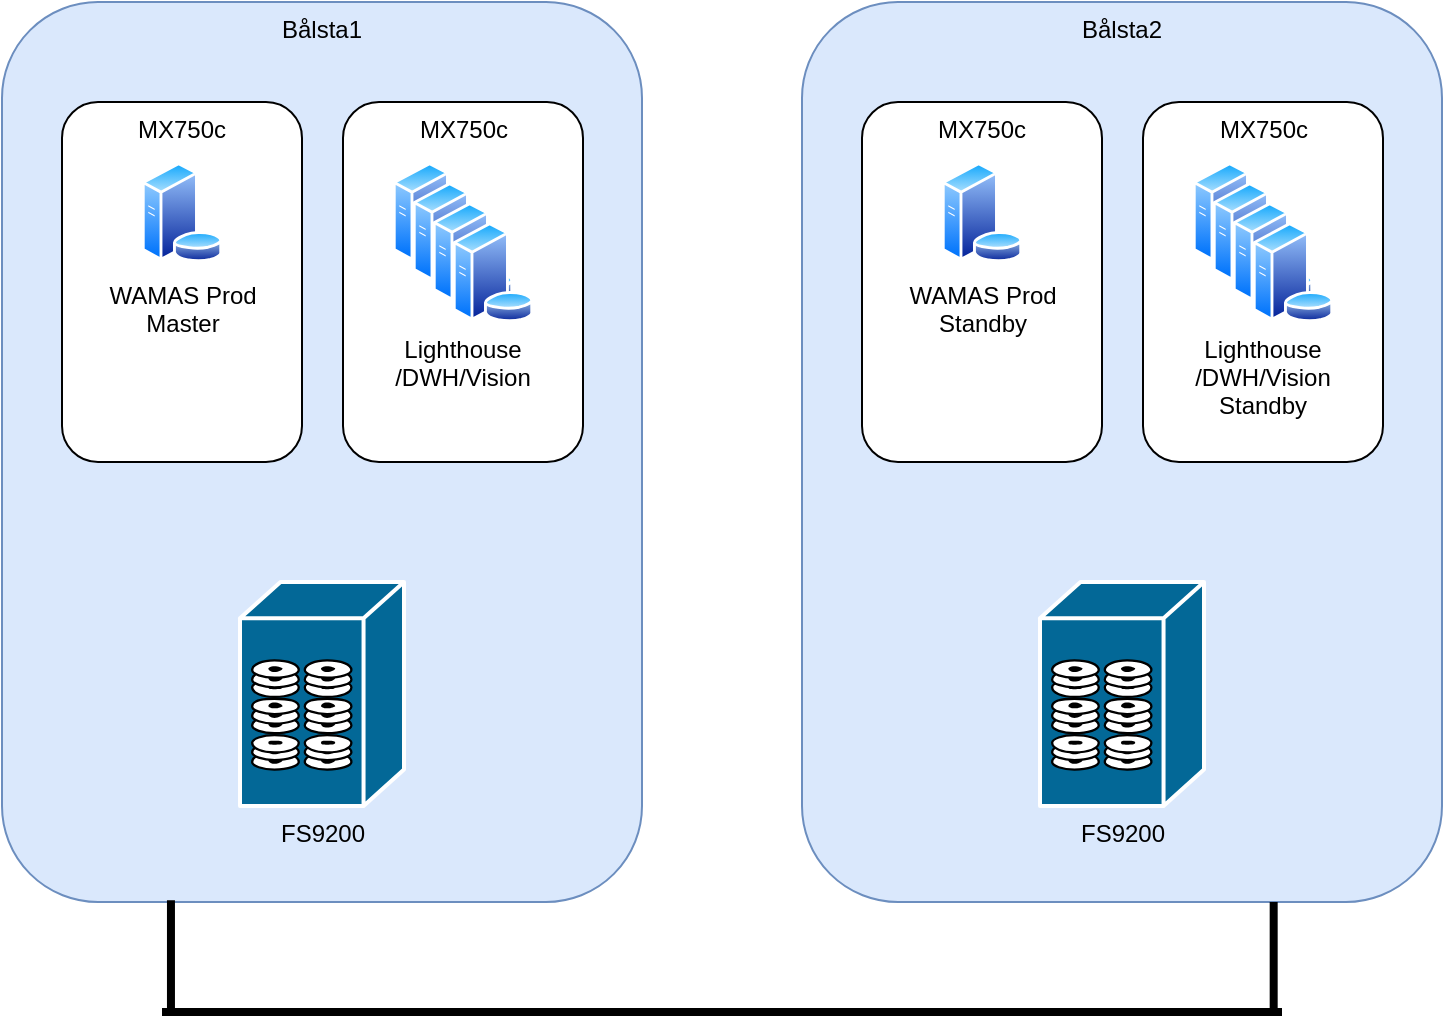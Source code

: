<mxfile version="15.6.8" type="github">
  <diagram id="B1Ihw0d5pY-q-cbHRgSs" name="Page-1">
    <mxGraphModel dx="2062" dy="1122" grid="1" gridSize="10" guides="1" tooltips="1" connect="1" arrows="1" fold="1" page="1" pageScale="1" pageWidth="850" pageHeight="1100" math="0" shadow="0">
      <root>
        <mxCell id="0" />
        <mxCell id="1" parent="0" />
        <mxCell id="Nu2YDPlTARVFIHre-kGS-1" value="Bålsta1" style="rounded=1;whiteSpace=wrap;html=1;fillColor=#dae8fc;strokeColor=#6c8ebf;verticalAlign=top;" parent="1" vertex="1">
          <mxGeometry x="40" y="80" width="320" height="450" as="geometry" />
        </mxCell>
        <mxCell id="Nu2YDPlTARVFIHre-kGS-2" value="MX750c" style="rounded=1;whiteSpace=wrap;html=1;verticalAlign=top;" parent="1" vertex="1">
          <mxGeometry x="70" y="130" width="120" height="180" as="geometry" />
        </mxCell>
        <mxCell id="Nu2YDPlTARVFIHre-kGS-3" value="MX750c" style="rounded=1;whiteSpace=wrap;html=1;verticalAlign=top;" parent="1" vertex="1">
          <mxGeometry x="210.5" y="130" width="120" height="180" as="geometry" />
        </mxCell>
        <mxCell id="Nu2YDPlTARVFIHre-kGS-4" value="FS9200" style="shape=mxgraph.cisco.storage.fibre_channel_disk_subsystem;html=1;pointerEvents=1;dashed=0;fillColor=#036897;strokeColor=#ffffff;strokeWidth=2;verticalLabelPosition=bottom;verticalAlign=top;align=center;outlineConnect=0;" parent="1" vertex="1">
          <mxGeometry x="159" y="370" width="82" height="112" as="geometry" />
        </mxCell>
        <mxCell id="Nu2YDPlTARVFIHre-kGS-5" value="WAMAS Prod&lt;br&gt;Master" style="aspect=fixed;perimeter=ellipsePerimeter;html=1;align=center;shadow=0;dashed=0;spacingTop=3;image;image=img/lib/active_directory/database_server.svg;" parent="1" vertex="1">
          <mxGeometry x="109.5" y="160" width="41" height="50" as="geometry" />
        </mxCell>
        <mxCell id="Nu2YDPlTARVFIHre-kGS-10" value="Lighthouse&#xa;/DWH/Vision" style="group;verticalAlign=top;labelPosition=center;verticalLabelPosition=bottom;align=center;" parent="1" vertex="1" connectable="0">
          <mxGeometry x="235" y="160" width="71" height="80" as="geometry" />
        </mxCell>
        <mxCell id="Nu2YDPlTARVFIHre-kGS-6" value="" style="aspect=fixed;perimeter=ellipsePerimeter;html=1;align=center;shadow=0;dashed=0;spacingTop=3;image;image=img/lib/active_directory/database_server.svg;" parent="Nu2YDPlTARVFIHre-kGS-10" vertex="1">
          <mxGeometry width="41" height="50" as="geometry" />
        </mxCell>
        <mxCell id="Nu2YDPlTARVFIHre-kGS-7" value="" style="aspect=fixed;perimeter=ellipsePerimeter;html=1;align=center;shadow=0;dashed=0;spacingTop=3;image;image=img/lib/active_directory/database_server.svg;" parent="Nu2YDPlTARVFIHre-kGS-10" vertex="1">
          <mxGeometry x="10" y="10" width="41" height="50" as="geometry" />
        </mxCell>
        <mxCell id="Nu2YDPlTARVFIHre-kGS-8" value="" style="aspect=fixed;perimeter=ellipsePerimeter;html=1;align=center;shadow=0;dashed=0;spacingTop=3;image;image=img/lib/active_directory/database_server.svg;" parent="Nu2YDPlTARVFIHre-kGS-10" vertex="1">
          <mxGeometry x="20" y="20" width="41" height="50" as="geometry" />
        </mxCell>
        <mxCell id="Nu2YDPlTARVFIHre-kGS-9" value="" style="aspect=fixed;perimeter=ellipsePerimeter;html=1;align=center;shadow=0;dashed=0;spacingTop=3;image;image=img/lib/active_directory/database_server.svg;" parent="Nu2YDPlTARVFIHre-kGS-10" vertex="1">
          <mxGeometry x="30" y="30" width="41" height="50" as="geometry" />
        </mxCell>
        <mxCell id="Nu2YDPlTARVFIHre-kGS-11" value="Bålsta2" style="rounded=1;whiteSpace=wrap;html=1;fillColor=#dae8fc;strokeColor=#6c8ebf;verticalAlign=top;" parent="1" vertex="1">
          <mxGeometry x="440" y="80" width="320" height="450" as="geometry" />
        </mxCell>
        <mxCell id="Nu2YDPlTARVFIHre-kGS-12" value="MX750c" style="rounded=1;whiteSpace=wrap;html=1;verticalAlign=top;" parent="1" vertex="1">
          <mxGeometry x="470" y="130" width="120" height="180" as="geometry" />
        </mxCell>
        <mxCell id="Nu2YDPlTARVFIHre-kGS-13" value="MX750c" style="rounded=1;whiteSpace=wrap;html=1;verticalAlign=top;" parent="1" vertex="1">
          <mxGeometry x="610.5" y="130" width="120" height="180" as="geometry" />
        </mxCell>
        <mxCell id="Nu2YDPlTARVFIHre-kGS-14" value="FS9200" style="shape=mxgraph.cisco.storage.fibre_channel_disk_subsystem;html=1;pointerEvents=1;dashed=0;fillColor=#036897;strokeColor=#ffffff;strokeWidth=2;verticalLabelPosition=bottom;verticalAlign=top;align=center;outlineConnect=0;" parent="1" vertex="1">
          <mxGeometry x="559" y="370" width="82" height="112" as="geometry" />
        </mxCell>
        <mxCell id="Nu2YDPlTARVFIHre-kGS-15" value="WAMAS Prod&lt;br&gt;Standby" style="aspect=fixed;perimeter=ellipsePerimeter;html=1;align=center;shadow=0;dashed=0;spacingTop=3;image;image=img/lib/active_directory/database_server.svg;" parent="1" vertex="1">
          <mxGeometry x="509.5" y="160" width="41" height="50" as="geometry" />
        </mxCell>
        <mxCell id="Nu2YDPlTARVFIHre-kGS-16" value="Lighthouse&#xa;/DWH/Vision&#xa;Standby" style="group;verticalAlign=top;labelPosition=center;verticalLabelPosition=bottom;align=center;" parent="1" vertex="1" connectable="0">
          <mxGeometry x="635" y="160" width="71" height="80" as="geometry" />
        </mxCell>
        <mxCell id="Nu2YDPlTARVFIHre-kGS-17" value="" style="aspect=fixed;perimeter=ellipsePerimeter;html=1;align=center;shadow=0;dashed=0;spacingTop=3;image;image=img/lib/active_directory/database_server.svg;" parent="Nu2YDPlTARVFIHre-kGS-16" vertex="1">
          <mxGeometry width="41" height="50" as="geometry" />
        </mxCell>
        <mxCell id="Nu2YDPlTARVFIHre-kGS-18" value="" style="aspect=fixed;perimeter=ellipsePerimeter;html=1;align=center;shadow=0;dashed=0;spacingTop=3;image;image=img/lib/active_directory/database_server.svg;" parent="Nu2YDPlTARVFIHre-kGS-16" vertex="1">
          <mxGeometry x="10" y="10" width="41" height="50" as="geometry" />
        </mxCell>
        <mxCell id="Nu2YDPlTARVFIHre-kGS-19" value="" style="aspect=fixed;perimeter=ellipsePerimeter;html=1;align=center;shadow=0;dashed=0;spacingTop=3;image;image=img/lib/active_directory/database_server.svg;" parent="Nu2YDPlTARVFIHre-kGS-16" vertex="1">
          <mxGeometry x="20" y="20" width="41" height="50" as="geometry" />
        </mxCell>
        <mxCell id="Nu2YDPlTARVFIHre-kGS-20" value="" style="aspect=fixed;perimeter=ellipsePerimeter;html=1;align=center;shadow=0;dashed=0;spacingTop=3;image;image=img/lib/active_directory/database_server.svg;" parent="Nu2YDPlTARVFIHre-kGS-16" vertex="1">
          <mxGeometry x="30" y="30" width="41" height="50" as="geometry" />
        </mxCell>
        <mxCell id="Nu2YDPlTARVFIHre-kGS-22" value="" style="line;strokeWidth=4;html=1;perimeter=backbonePerimeter;points=[];outlineConnect=0;verticalAlign=bottom;" parent="1" vertex="1">
          <mxGeometry x="120" y="580" width="560" height="10" as="geometry" />
        </mxCell>
        <mxCell id="Nu2YDPlTARVFIHre-kGS-24" value="" style="html=1;rounded=0;entryX=0.264;entryY=0.998;entryDx=0;entryDy=0;entryPerimeter=0;fillColor=#fff2cc;strokeColor=#000000;strokeWidth=4;endArrow=none;endFill=0;" parent="1" source="Nu2YDPlTARVFIHre-kGS-22" target="Nu2YDPlTARVFIHre-kGS-1" edge="1">
          <mxGeometry width="100" relative="1" as="geometry">
            <mxPoint x="100" y="550" as="sourcePoint" />
            <mxPoint x="200" y="550" as="targetPoint" />
          </mxGeometry>
        </mxCell>
        <mxCell id="Nu2YDPlTARVFIHre-kGS-25" value="" style="html=1;rounded=0;fillColor=#fff2cc;strokeColor=#000000;strokeWidth=4;endArrow=none;endFill=0;entryX=0.737;entryY=1;entryDx=0;entryDy=0;entryPerimeter=0;" parent="1" source="Nu2YDPlTARVFIHre-kGS-22" target="Nu2YDPlTARVFIHre-kGS-11" edge="1">
          <mxGeometry width="100" relative="1" as="geometry">
            <mxPoint x="680" y="570" as="sourcePoint" />
            <mxPoint x="670" y="540" as="targetPoint" />
          </mxGeometry>
        </mxCell>
      </root>
    </mxGraphModel>
  </diagram>
</mxfile>

